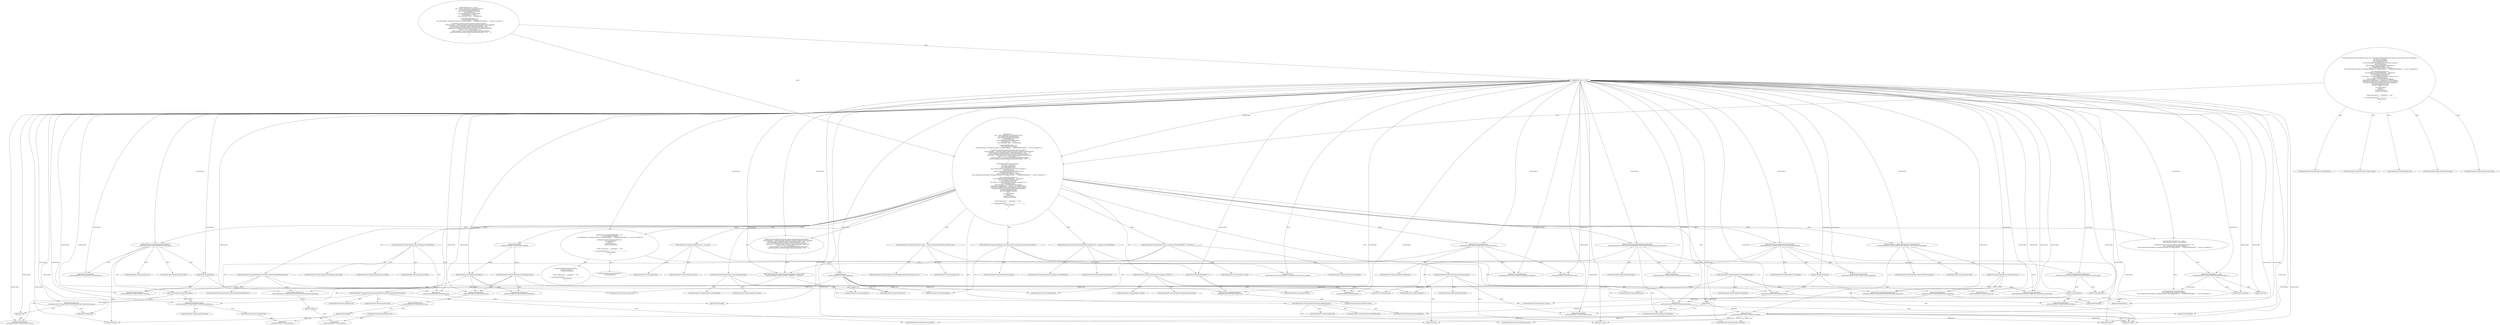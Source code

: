 digraph "Pattern" {
0 [label="getJava#?#8:INSERT
runTestAntScript#?,String,String#22:INSERT" shape=ellipse]
1 [label="getJava#?#3:\{
    java = ((Java) (getProject().createTask(\"java\")));
    java.setTaskName(getTaskName());
    java.setClassname(getClassName());
    java.setFork(true);
    java.setDir(getProject().getBaseDir());
    if (maxMemory != null) \{
        java.setJvmargs(\"-Xmx\" + maxMemory);
    \}
    if (forkedJVMDebugPort > 0) \{
        java.setJvmargs(\"-Xdebug\");
        java.setJvmargs((\"-Xrunjdwp:transport=dt_socket,address=\" + forkedJVMDebugPort) + \",server=y,suspend=y\");
    \}
    if (getClass().getClassLoader() instanceof AntClassLoader) \{
        String classpath = ((AntClassLoader) (getClass().getClassLoader())).getClasspath();
        createClasspath().setPath(StringUtil.replaceAll(classpath, \"%20\", \" \"));
    \} else if (getClass().getClassLoader() instanceof URLClassLoader) \{
        URL[] earls = ((URLClassLoader) (getClass().getClassLoader())).getURLs();
        for (int i = 0; i < earls.length; i++) \{
            String classpath = new File(earls[i].getFile()).getAbsolutePath();
            createClasspath().setPath(StringUtil.replaceAll(classpath, \"%20\", \" \"));
        \}
    \}
\}
runTestAntScript#?,String,String#2:\{
    Java java = new Java();
    java.setProject(project);
    java.setTaskName(\"java\");
    java.setClassname(\"org.apache.tools.ant.launch.Launcher\");
    java.setFork(true);
    AntUtil.transferCoberturaDataFileProperty(java);
    if (forkedJVMDebugPort > 0) \{
        java.createJvmarg().setValue(\"-Xdebug\");
        java.createJvmarg().setValue((\"-Xrunjdwp:transport=dt_socket,address=\" + forkedJVMDebugPort) + \",server=y,suspend=y\");
    \}
    java.createArg().setValue(\"-f\");
    java.createArg().setValue(BASEDIR + \"/build.xml\");
    java.createArg().setValue(target);
    java.setFailonerror(true);
    File output = Util.createTemporaryTextFile(\"cobertura-test\");
    java.setOutput(output);
    Path classpath = new Path(TestUtils.project);
    PathElement pathElement = classpath.new PathElement();
    pathElement.setPath(System.getProperty(\"java.class.path\"));
    classpath.add(TestUtils.getCoberturaDefaultClasspath());
    classpath.add(pathElement);
    java.setClasspath(classpath);
    try \{
        java.executeJava();
    \} finally \{
        if (output.exists()) \{
            System.out.println((((\"\n\n\nOutput from Ant for \" + testName) + \" test:\n----------------------------------------\n\") + Util.getText(output)) + \"----------------------------------------\");
            output.delete();
        \}
    \}
\}" shape=ellipse]
2 [label="getJava#?#3:java == null" shape=ellipse]
3 [label="getJava#?#3:if (java == null) \{
    java = ((Java) (getProject().createTask(\"java\")));
    java.setTaskName(getTaskName());
    java.setClassname(getClassName());
    java.setFork(true);
    java.setDir(getProject().getBaseDir());
    if (maxMemory != null) \{
        java.setJvmargs(\"-Xmx\" + maxMemory);
    \}
    if (forkedJVMDebugPort > 0) \{
        java.setJvmargs(\"-Xdebug\");
        java.setJvmargs((\"-Xrunjdwp:transport=dt_socket,address=\" + forkedJVMDebugPort) + \",server=y,suspend=y\");
    \}
    if (getClass().getClassLoader() instanceof AntClassLoader) \{
        String classpath = ((AntClassLoader) (getClass().getClassLoader())).getClasspath();
        createClasspath().setPath(StringUtil.replaceAll(classpath, \"%20\", \" \"));
    \} else if (getClass().getClassLoader() instanceof URLClassLoader) \{
        URL[] earls = ((URLClassLoader) (getClass().getClassLoader())).getURLs();
        for (int i = 0; i < earls.length; i++) \{
            String classpath = new File(earls[i].getFile()).getAbsolutePath();
            createClasspath().setPath(StringUtil.replaceAll(classpath, \"%20\", \" \"));
        \}
    \}
\}" shape=ellipse]
4 [label="getJava#?#3:java
runTestAntScript#?,String,String#3:java" shape=ellipse]
5 [label="getJava#?#3:null
runTestAntScript#?,String,String#6:\"org.apache.tools.ant.launch.Launcher\"" shape=ellipse]
6 [label="getJava#?#4:java = ((Java) (getProject().createTask(\"java\")))
runTestAntScript#?,String,String#22:Path classpath = new Path(TestUtils.project)" shape=ellipse]
7 [label="getJava#?#4:java
runTestAntScript#?,String,String#22:classpath" shape=ellipse]
8 [label="getJava#?#4:((Java) (getProject().createTask(\"java\")))" shape=ellipse]
9 [label="getJava#?#4:createTask(java.lang.String)
runTestAntScript#?,String,String#5:setTaskName(java.lang.String)" shape=ellipse]
10 [label="getJava#?#4:getProject()
runTestAntScript#?,String,String#16:java.createArg()" shape=ellipse]
11 [label="getJava#?#4:getProject()" shape=ellipse]
12 [label="getJava#?#4:" shape=ellipse]
13 [label="getJava#?#4:PlaceHold
runTestAntScript#?,String,String#4:project" shape=ellipse]
14 [label="getJava#?#4:\"java\"
runTestAntScript#?,String,String#5:\"java\"" shape=ellipse]
15 [label="getJava#?#5:java.setTaskName(getTaskName())
runTestAntScript#?,String,String#7:java.setFork(true)" shape=ellipse]
16 [label="getJava#?#5:setTaskName()
runTestAntScript#?,String,String#7:setFork(boolean)" shape=ellipse]
17 [label="getJava#?#5:java" shape=ellipse]
18 [label="getJava#?#5:getTaskName()" shape=ellipse]
19 [label="getJava#?#5:getTaskName()
runTestAntScript#?,String,String#17:setValue()" shape=ellipse]
20 [label="getJava#?#5:
runTestAntScript#?,String,String#18:target" shape=ellipse]
21 [label="getJava#?#5:PlaceHold" shape=ellipse]
22 [label="getJava#?#6:java.setClassname(getClassName())
runTestAntScript#?,String,String#27:java.setClasspath(classpath)" shape=ellipse]
23 [label="getJava#?#6:setClassname()
runTestAntScript#?,String,String#27:setClasspath(Path)" shape=ellipse]
24 [label="getJava#?#6:java" shape=ellipse]
25 [label="getJava#?#6:getClassName()" shape=ellipse]
26 [label="getJava#?#6:getClassName()
runTestAntScript#?,String,String#6:setClassname(java.lang.String)" shape=ellipse]
27 [label="getJava#?#6:
runTestAntScript#?,String,String#20:output" shape=ellipse]
28 [label="getJava#?#6:PlaceHold" shape=ellipse]
29 [label="getJava#?#7:java.setFork(true)
runTestAntScript#?,String,String#19:java.setFailonerror(true)" shape=ellipse]
30 [label="getJava#?#7:setFork(boolean)
runTestAntScript#?,String,String#19:setFailonerror(boolean)" shape=ellipse]
31 [label="getJava#?#7:java" shape=ellipse]
32 [label="getJava#?#7:true
runTestAntScript#?,String,String#19:true" shape=ellipse]
33 [label="getJava#?#8:java.setDir(getProject().getBaseDir())
runTestAntScript#?,String,String#24:pathElement.setPath(System.getProperty(\"java.class.path\"))" shape=ellipse]
34 [label="getJava#?#8:setDir()
runTestAntScript#?,String,String#24:setPath(java.lang.String)" shape=ellipse]
35 [label="getJava#?#8:java" shape=ellipse]
36 [label="getJava#?#8:getProject().getBaseDir()
runTestAntScript#?,String,String#24:System.getProperty(\"java.class.path\")" shape=ellipse]
37 [label="getJava#?#8:getBaseDir()" shape=ellipse]
38 [label="getJava#?#8:getProject()" shape=ellipse]
39 [label="getJava#?#8:getProject()
runTestAntScript#?,String,String#4:setProject()" shape=ellipse]
40 [label="getJava#?#8:
runTestAntScript#?,String,String#23:pathElement" shape=ellipse]
41 [label="getJava#?#8:PlaceHold" shape=ellipse]
42 [label="getJava#?#9:if (maxMemory != null) \{
    java.setJvmargs(\"-Xmx\" + maxMemory);
\}
runTestAntScript#?,String,String#9:if (forkedJVMDebugPort > 0) \{
    java.createJvmarg().setValue(\"-Xdebug\");
    java.createJvmarg().setValue((\"-Xrunjdwp:transport=dt_socket,address=\" + forkedJVMDebugPort) + \",server=y,suspend=y\");
\}" shape=ellipse]
43 [label="getJava#?#9:maxMemory != null
runTestAntScript#?,String,String#9:forkedJVMDebugPort > 0" shape=ellipse]
44 [label="getJava#?#9:maxMemory" shape=ellipse]
45 [label="getJava#?#9:null" shape=ellipse]
46 [label="getJava#?#12:if (forkedJVMDebugPort > 0) \{
    java.setJvmargs(\"-Xdebug\");
    java.setJvmargs((\"-Xrunjdwp:transport=dt_socket,address=\" + forkedJVMDebugPort) + \",server=y,suspend=y\");
\}
runTestAntScript#?,String,String#28:try \{
    java.executeJava();
\} finally \{
    if (output.exists()) \{
        System.out.println((((\"\n\n\nOutput from Ant for \" + testName) + \" test:\n----------------------------------------\n\") + Util.getText(output)) + \"----------------------------------------\");
        output.delete();
    \}
\}" shape=ellipse]
47 [label="getJava#?#12:forkedJVMDebugPort > 0" shape=ellipse]
48 [label="getJava#?#12:forkedJVMDebugPort
runTestAntScript#?,String,String#22:true" shape=ellipse]
49 [label="getJava#?#12:0
runTestAntScript#?,String,String#16:\"-f\"" shape=ellipse]
50 [label="getJava#?#18:if (getClass().getClassLoader() instanceof AntClassLoader) \{
    String classpath = ((AntClassLoader) (getClass().getClassLoader())).getClasspath();
    createClasspath().setPath(StringUtil.replaceAll(classpath, \"%20\", \" \"));
\} else if (getClass().getClassLoader() instanceof URLClassLoader) \{
    URL[] earls = ((URLClassLoader) (getClass().getClassLoader())).getURLs();
    for (int i = 0; i < earls.length; i++) \{
        String classpath = new File(earls[i].getFile()).getAbsolutePath();
        createClasspath().setPath(StringUtil.replaceAll(classpath, \"%20\", \" \"));
    \}
\}" shape=ellipse]
51 [label="getJava#?#18:getClass().getClassLoader() instanceof AntClassLoader
runTestAntScript#?,String,String#17:BASEDIR + \"/build.xml\"" shape=ellipse]
52 [label="getJava#?#18:getClass().getClassLoader()" shape=ellipse]
53 [label="getJava#?#18:getClassLoader()
runTestAntScript#?,String,String#22:setFailonerror(boolean)" shape=ellipse]
54 [label="getJava#?#18:getClass()
runTestAntScript#?,String,String#25:TestUtils.getCoberturaDefaultClasspath()" shape=ellipse]
55 [label="getJava#?#18:getClass()" shape=ellipse]
56 [label="getJava#?#18:" shape=ellipse]
57 [label="getJava#?#18:PlaceHold
runTestAntScript#?,String,String#8:AntUtil" shape=ellipse]
58 [label="getJava#?#18:AntClassLoader" shape=ellipse]
59 [label="getJava#?#8:java" shape=ellipse]
60 [label="getJava#?#8:java.setFailonerror(failOnError)" shape=ellipse]
61 [label="getJava#?#8:setFailonerror
runTestAntScript#?,String,String#22:setFailonerror" shape=ellipse]
62 [label="getJava#?#8:setFailonerror()
runTestAntScript#?,String,String#8:transferCoberturaDataFileProperty(Java)" shape=ellipse]
63 [label="getJava#?#8:java" shape=ellipse]
64 [label="getJava#?#8:
runTestAntScript#?,String,String#22:" shape=ellipse]
65 [label="getJava#?#8:failOnError
runTestAntScript#?,String,String#22:java" shape=ellipse]
66 [label="getJava#?#8:failOnError
runTestAntScript#?,String,String#22:java" shape=ellipse]
67 [label="getJava#?#8:PlaceHold" shape=ellipse]
68 [label="getJava#?#8:
runTestAntScript#?,String,String#22:" shape=ellipse]
69 [label="runTestAntScript#?,String,String#4:java" shape=ellipse]
70 [label="runTestAntScript#?,String,String#3:new Java()" shape=ellipse]
71 [label="runTestAntScript#?,String,String#28:\{
    java.executeJava();
\}" shape=ellipse]
72 [label="runTestAntScript#?,String,String#4:java.setProject(project)" shape=ellipse]
73 [label="runTestAntScript#?,String,String#5:java.setTaskName(\"java\")" shape=ellipse]
74 [label="runTestAntScript#?,String,String#5:java" shape=ellipse]
75 [label="runTestAntScript#?,String,String#6:java.setClassname(\"org.apache.tools.ant.launch.Launcher\")" shape=ellipse]
76 [label="runTestAntScript#?,String,String#9:\{
    java.createJvmarg().setValue(\"-Xdebug\");
    java.createJvmarg().setValue((\"-Xrunjdwp:transport=dt_socket,address=\" + forkedJVMDebugPort) + \",server=y,suspend=y\");
\}" shape=ellipse]
77 [label="runTestAntScript#?,String,String#26:classpath.add(pathElement)" shape=ellipse]
78 [label="runTestAntScript#?,String,String#22:new Path(TestUtils.project)" shape=ellipse]
79 [label="runTestAntScript#?,String,String#19:java" shape=ellipse]
80 [label="runTestAntScript#?,String,String#21:java" shape=ellipse]
81 [label="runTestAntScript#?,String,String#6:java" shape=ellipse]
82 [label="runTestAntScript#?,String,String#26:classpath" shape=ellipse]
83 [label="runTestAntScript#?,String,String#7:java" shape=ellipse]
84 [label="runTestAntScript#?,String,String#27:java" shape=ellipse]
85 [label="runTestAntScript#?,String,String#26:pathElement" shape=ellipse]
86 [label="runTestAntScript#?,String,String#22:java.setFailonerror(true)" shape=ellipse]
87 [label="runTestAntScript#?,String,String#7:true" shape=ellipse]
88 [label="runTestAntScript#?,String,String#17:java.createArg()" shape=ellipse]
89 [label="runTestAntScript#?,String,String#18:java.createArg().setValue(target)" shape=ellipse]
90 [label="runTestAntScript#?,String,String#24:pathElement" shape=ellipse]
91 [label="runTestAntScript#?,String,String#20:Util.createTemporaryTextFile(\"cobertura-test\")" shape=ellipse]
92 [label="runTestAntScript#?,String,String#8:java" shape=ellipse]
93 [label="runTestAntScript#?,String,String#8:AntUtil.transferCoberturaDataFileProperty(java)" shape=ellipse]
94 [label="runTestAntScript#?,String,String#25:classpath" shape=ellipse]
95 [label="runTestAntScript#?,String,String#21:java.setOutput(output)" shape=ellipse]
96 [label="runTestAntScript#?,String,String#16:java.createArg().setValue(\"-f\")" shape=ellipse]
97 [label="runTestAntScript#?,String,String#17:java.createArg().setValue(BASEDIR + \"/build.xml\")" shape=ellipse]
98 [label="runTestAntScript#?,String,String#27:classpath" shape=ellipse]
99 [label="runTestAntScript#?,String,String#30:\{
    if (output.exists()) \{
        System.out.println((((\"\n\n\nOutput from Ant for \" + testName) + \" test:\n----------------------------------------\n\") + Util.getText(output)) + \"----------------------------------------\");
        output.delete();
    \}
\}" shape=ellipse]
100 [label="runTestAntScript#?,String,String#25:classpath.add(TestUtils.getCoberturaDefaultClasspath())" shape=ellipse]
101 [label="runTestAntScript#?,String,String#18:java.createArg()" shape=ellipse]
102 [label="runTestAntScript#?,String,String#23:classpath.new PathElement()" shape=ellipse]
103 [label="runTestAntScript#?,String,String#21:output" shape=ellipse]
104 [label="runTestAntScript#?,String,String#17:setValue" shape=ellipse]
105 [label="runTestAntScript#?,String,String#4:setProject" shape=ellipse]
106 [label="runTestAntScript#?,String,String#5:setTaskName" shape=ellipse]
107 [label="runTestAntScript#?,String,String#6:setClassname" shape=ellipse]
108 [label="runTestAntScript#?,String,String#7:setFork" shape=ellipse]
109 [label="runTestAntScript#?,String,String#24:setPath" shape=ellipse]
110 [label="runTestAntScript#?,String,String#27:setClasspath" shape=ellipse]
111 [label="runTestAntScript#?,String,String#21:setOutput" shape=ellipse]
112 [label="runTestAntScript#?,String,String#25:add" shape=ellipse]
113 [label="runTestAntScript#?,String,String#8:transferCoberturaDataFileProperty" shape=ellipse]
114 [label="runTestAntScript#?,String,String#16:setValue" shape=ellipse]
115 [label="runTestAntScript#?,String,String#18:setValue" shape=ellipse]
116 [label="runTestAntScript#?,String,String#19:setFailonerror" shape=ellipse]
117 [label="runTestAntScript#?,String,String#26:add" shape=ellipse]
118 [label="runTestAntScript#?,String,String#2:runTestAntScript" shape=ellipse]
119 [label="runTestAntScript#?,String,String#2:private static void runTestAntScript(String testName, String target) throws IOException \{
    Java java = new Java();
    java.setProject(project);
    java.setTaskName(\"java\");
    java.setClassname(\"org.apache.tools.ant.launch.Launcher\");
    java.setFork(true);
    AntUtil.transferCoberturaDataFileProperty(java);
    if (forkedJVMDebugPort > 0) \{
        java.createJvmarg().setValue(\"-Xdebug\");
        java.createJvmarg().setValue((\"-Xrunjdwp:transport=dt_socket,address=\" + forkedJVMDebugPort) + \",server=y,suspend=y\");
    \}
    java.createArg().setValue(\"-f\");
    java.createArg().setValue(BASEDIR + \"/build.xml\");
    java.createArg().setValue(target);
    java.setFailonerror(true);
    File output = Util.createTemporaryTextFile(\"cobertura-test\");
    java.setOutput(output);
    Path classpath = new Path(TestUtils.project);
    PathElement pathElement = classpath.new PathElement();
    pathElement.setPath(System.getProperty(\"java.class.path\"));
    classpath.add(TestUtils.getCoberturaDefaultClasspath());
    classpath.add(pathElement);
    java.setClasspath(classpath);
    try \{
        java.executeJava();
    \} finally \{
        if (output.exists()) \{
            System.out.println((((\"\n\n\nOutput from Ant for \" + testName) + \" test:\n----------------------------------------\n\") + Util.getText(output)) + \"----------------------------------------\");
            output.delete();
        \}
    \}
\}" shape=ellipse]
120 [label="runTestAntScript#?,String,String#3:Java java = new Java()" shape=ellipse]
121 [label="runTestAntScript#?,String,String#20:File output = Util.createTemporaryTextFile(\"cobertura-test\")" shape=ellipse]
122 [label="runTestAntScript#?,String,String#23:PathElement" shape=ellipse]
123 [label="runTestAntScript#?,String,String#2:String testName" shape=ellipse]
124 [label="runTestAntScript#?,String,String#2:void" shape=ellipse]
125 [label="runTestAntScript#?,String,String#25:add()" shape=ellipse]
126 [label="runTestAntScript#?,String,String#26:add(PathElement)" shape=ellipse]
127 [label="runTestAntScript#?,String,String#20:File" shape=ellipse]
128 [label="runTestAntScript#?,String,String#21:setOutput(File)" shape=ellipse]
129 [label="runTestAntScript#?,String,String#3:Java" shape=ellipse]
130 [label="runTestAntScript#?,String,String#22:Java" shape=ellipse]
131 [label="runTestAntScript#?,String,String#22:Java" shape=ellipse]
132 [label="runTestAntScript#?,String,String#23:PathElement pathElement = classpath.new PathElement()" shape=ellipse]
133 [label="runTestAntScript#?,String,String#22:Path" shape=ellipse]
134 [label="runTestAntScript#?,String,String#2:IOException" shape=ellipse]
135 [label="runTestAntScript#?,String,String#16:setValue(java.lang.String)" shape=ellipse]
136 [label="runTestAntScript#?,String,String#18:setValue(java.lang.String)" shape=ellipse]
137 [label="runTestAntScript#?,String,String#2:String target" shape=ellipse]
138 [label="runTestAntScript#?,String,String#22:boolean" shape=ellipse]
139 [label="runTestAntScript#?,String,String#22:boolean" shape=ellipse]
0 -> 60 [label="Action:1"];
0 -> 86 [label="Action:1"];
1 -> 0 [label="Action:2"];
1 -> 6 [label="AST:2"];
1 -> 15 [label="AST:2"];
1 -> 22 [label="AST:2"];
1 -> 29 [label="AST:2"];
1 -> 33 [label="AST:2"];
1 -> 42 [label="AST:2"];
1 -> 46 [label="AST:2"];
1 -> 50 [label="AST:1"];
1 -> 72 [label="AST:1"];
1 -> 73 [label="AST:1"];
1 -> 75 [label="AST:1"];
1 -> 77 [label="AST:1"];
1 -> 89 [label="AST:1"];
1 -> 93 [label="AST:1"];
1 -> 95 [label="AST:1"];
1 -> 96 [label="AST:1"];
1 -> 97 [label="AST:1"];
1 -> 100 [label="AST:1"];
1 -> 120 [label="AST:1"];
1 -> 121 [label="AST:1"];
1 -> 132 [label="AST:1"];
2 -> 1 [label="Control Dep:1"];
2 -> 4 [label="AST:1"];
2 -> 5 [label="AST:1"];
2 -> 6 [label="Control Dep:1"];
2 -> 7 [label="Control Dep:1"];
2 -> 8 [label="Control Dep:1"];
2 -> 9 [label="Control Dep:1"];
2 -> 10 [label="Control Dep:1"];
2 -> 11 [label="Control Dep:1"];
2 -> 12 [label="Control Dep:1"];
2 -> 13 [label="Control Dep:1"];
2 -> 14 [label="Control Dep:1"];
2 -> 15 [label="Control Dep:1"];
2 -> 16 [label="Control Dep:1"];
2 -> 17 [label="Control Dep:1"];
2 -> 18 [label="Control Dep:1"];
2 -> 19 [label="Control Dep:1"];
2 -> 20 [label="Control Dep:1"];
2 -> 21 [label="Control Dep:1"];
2 -> 22 [label="Control Dep:1"];
2 -> 23 [label="Control Dep:1"];
2 -> 24 [label="Control Dep:1"];
2 -> 25 [label="Control Dep:1"];
2 -> 26 [label="Control Dep:1"];
2 -> 27 [label="Control Dep:1"];
2 -> 28 [label="Control Dep:1"];
2 -> 29 [label="Control Dep:1"];
2 -> 30 [label="Control Dep:1"];
2 -> 31 [label="Control Dep:1"];
2 -> 32 [label="Control Dep:1"];
2 -> 33 [label="Control Dep:1"];
2 -> 34 [label="Control Dep:1"];
2 -> 35 [label="Control Dep:1"];
2 -> 36 [label="Control Dep:1"];
2 -> 37 [label="Control Dep:1"];
2 -> 38 [label="Control Dep:1"];
2 -> 39 [label="Control Dep:1"];
2 -> 40 [label="Control Dep:1"];
2 -> 41 [label="Control Dep:1"];
2 -> 42 [label="Control Dep:1"];
2 -> 43 [label="Control Dep:1"];
2 -> 44 [label="Control Dep:1"];
2 -> 45 [label="Control Dep:1"];
2 -> 46 [label="Control Dep:1"];
2 -> 47 [label="Control Dep:1"];
2 -> 48 [label="Control Dep:1"];
2 -> 49 [label="Control Dep:1"];
2 -> 50 [label="Control Dep:1"];
2 -> 51 [label="Control Dep:1"];
2 -> 52 [label="Control Dep:1"];
2 -> 53 [label="Control Dep:1"];
2 -> 54 [label="Control Dep:1"];
2 -> 55 [label="Control Dep:1"];
2 -> 56 [label="Control Dep:1"];
2 -> 57 [label="Control Dep:1"];
2 -> 58 [label="Control Dep:1"];
2 -> 59 [label="Control Dep:1"];
2 -> 62 [label="Control Dep:1"];
2 -> 65 [label="Control Dep:1"];
2 -> 60 [label="Control Dep:1"];
3 -> 1 [label="AST:1"];
3 -> 2 [label="AST:1"];
4 -> 69 [label="Define Use:1"];
4 -> 74 [label="Define Use:1"];
4 -> 79 [label="Define Use:1"];
4 -> 80 [label="Define Use:1"];
4 -> 81 [label="Define Use:1"];
4 -> 83 [label="Define Use:1"];
4 -> 84 [label="Define Use:1"];
4 -> 92 [label="Define Use:1"];
6 -> 7 [label="AST:2"];
6 -> 8 [label="AST:1"];
6 -> 78 [label="AST:1"];
6 -> 133 [label="AST:1"];
7 -> 17 [label="Define Use:1"];
7 -> 24 [label="Define Use:1"];
7 -> 31 [label="Define Use:1"];
7 -> 35 [label="Define Use:1"];
7 -> 59 [label="Define Use:1"];
7 -> 59 [label="Data Dep:1"];
7 -> 59 [label="Control Dep:1"];
7 -> 82 [label="Define Use:1"];
7 -> 94 [label="Define Use:1"];
7 -> 98 [label="Define Use:1"];
8 -> 10 [label="AST:1"];
8 -> 9 [label="AST:1"];
8 -> 14 [label="AST:1"];
10 -> 12 [label="AST:1"];
10 -> 11 [label="AST:1"];
12 -> 7 [label="Data Dep:1"];
12 -> 13 [label="AST:1"];
15 -> 17 [label="AST:1"];
15 -> 16 [label="AST:2"];
15 -> 18 [label="AST:1"];
15 -> 83 [label="AST:1"];
15 -> 87 [label="AST:1"];
15 -> 108 [label="AST:1"];
18 -> 20 [label="AST:1"];
18 -> 19 [label="AST:1"];
20 -> 21 [label="AST:1"];
22 -> 24 [label="AST:1"];
22 -> 23 [label="AST:2"];
22 -> 25 [label="AST:1"];
22 -> 84 [label="AST:1"];
22 -> 98 [label="AST:1"];
22 -> 110 [label="AST:1"];
25 -> 27 [label="AST:1"];
25 -> 26 [label="AST:1"];
27 -> 28 [label="AST:1"];
27 -> 103 [label="Define Use:1"];
29 -> 31 [label="AST:1"];
29 -> 30 [label="AST:2"];
29 -> 32 [label="AST:2"];
29 -> 79 [label="AST:1"];
29 -> 116 [label="AST:1"];
33 -> 35 [label="AST:1"];
33 -> 34 [label="AST:2"];
33 -> 36 [label="AST:2"];
33 -> 90 [label="AST:1"];
33 -> 109 [label="AST:1"];
36 -> 38 [label="AST:1"];
36 -> 37 [label="AST:1"];
38 -> 40 [label="AST:1"];
38 -> 39 [label="AST:1"];
40 -> 41 [label="AST:1"];
40 -> 85 [label="Define Use:1"];
40 -> 90 [label="Define Use:1"];
42 -> 43 [label="AST:2"];
42 -> 76 [label="AST:1"];
43 -> 44 [label="AST:1"];
43 -> 45 [label="AST:1"];
43 -> 76 [label="Control Dep:1"];
46 -> 47 [label="AST:1"];
46 -> 71 [label="AST:1"];
46 -> 99 [label="AST:1"];
47 -> 48 [label="AST:1"];
47 -> 49 [label="AST:1"];
48 -> 139 [label="AST:1"];
50 -> 51 [label="AST:1"];
51 -> 52 [label="AST:1"];
51 -> 58 [label="AST:1"];
52 -> 54 [label="AST:1"];
52 -> 53 [label="AST:1"];
53 -> 131 [label="AST:1"];
53 -> 138 [label="AST:1"];
54 -> 56 [label="AST:1"];
54 -> 55 [label="AST:1"];
56 -> 57 [label="AST:1"];
60 -> 59 [label="AST:1"];
60 -> 61 [label="AST:1"];
60 -> 62 [label="AST:1"];
60 -> 65 [label="AST:1"];
62 -> 63 [label="AST:1"];
63 -> 64 [label="AST:1"];
65 -> 66 [label="AST:2"];
66 -> 67 [label="AST:1"];
66 -> 130 [label="AST:1"];
67 -> 68 [label="AST:1"];
72 -> 69 [label="AST:1"];
72 -> 105 [label="AST:1"];
72 -> 39 [label="AST:1"];
72 -> 13 [label="AST:1"];
73 -> 106 [label="AST:1"];
73 -> 74 [label="AST:1"];
73 -> 9 [label="AST:1"];
73 -> 14 [label="AST:1"];
75 -> 107 [label="AST:1"];
75 -> 81 [label="AST:1"];
75 -> 26 [label="AST:1"];
75 -> 5 [label="AST:1"];
77 -> 117 [label="AST:1"];
77 -> 82 [label="AST:1"];
77 -> 126 [label="AST:1"];
77 -> 85 [label="AST:1"];
86 -> 61 [label="AST:1"];
86 -> 65 [label="AST:1"];
86 -> 53 [label="AST:1"];
86 -> 48 [label="AST:1"];
89 -> 115 [label="AST:1"];
89 -> 101 [label="AST:1"];
89 -> 136 [label="AST:1"];
89 -> 20 [label="AST:1"];
93 -> 92 [label="AST:1"];
93 -> 113 [label="AST:1"];
93 -> 57 [label="AST:1"];
93 -> 62 [label="AST:1"];
95 -> 80 [label="AST:1"];
95 -> 111 [label="AST:1"];
95 -> 128 [label="AST:1"];
95 -> 103 [label="AST:1"];
96 -> 114 [label="AST:1"];
96 -> 10 [label="AST:1"];
96 -> 135 [label="AST:1"];
96 -> 49 [label="AST:1"];
97 -> 88 [label="AST:1"];
97 -> 104 [label="AST:1"];
97 -> 19 [label="AST:1"];
97 -> 51 [label="AST:1"];
100 -> 94 [label="AST:1"];
100 -> 112 [label="AST:1"];
100 -> 125 [label="AST:1"];
100 -> 54 [label="AST:1"];
119 -> 118 [label="AST:1"];
119 -> 124 [label="AST:1"];
119 -> 123 [label="AST:1"];
119 -> 137 [label="AST:1"];
119 -> 134 [label="AST:1"];
119 -> 1 [label="AST:1"];
120 -> 70 [label="AST:1"];
120 -> 4 [label="AST:1"];
120 -> 129 [label="AST:1"];
121 -> 91 [label="AST:1"];
121 -> 27 [label="AST:1"];
121 -> 127 [label="AST:1"];
130 -> 64 [label="AST:1"];
131 -> 68 [label="AST:1"];
132 -> 102 [label="AST:1"];
132 -> 122 [label="AST:1"];
132 -> 40 [label="AST:1"];
}
